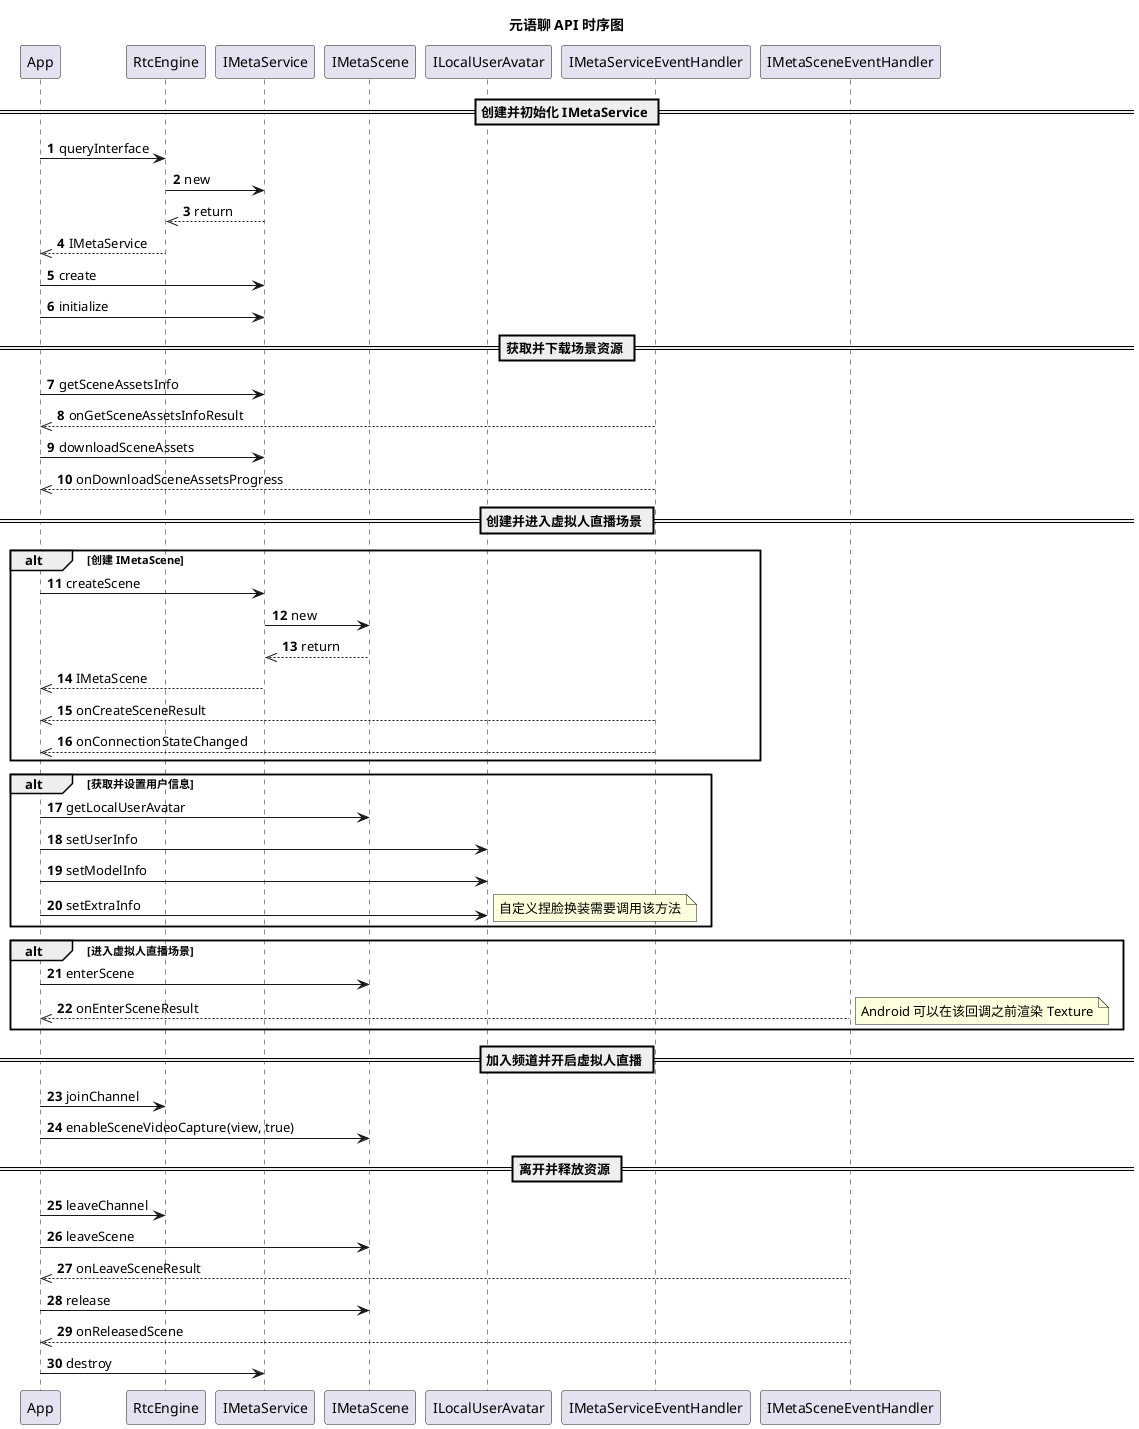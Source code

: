 @startuml
autonumber
title 元语聊 API 时序图
participant "App" as app
participant "RtcEngine" as rtc
participant "IMetaService" as service
participant "IMetaScene" as scene
participant "ILocalUserAvatar" as avatar
participant "IMetaServiceEventHandler" as serviceevent
participant "IMetaSceneEventHandler" as sceneevent
== 创建并初始化 IMetaService ==
app -> rtc: queryInterface
rtc -> service: new
service -->> rtc: return
rtc -->> app: IMetaService
app -> service: create
app -> service: initialize
== 获取并下载场景资源 ==
app -> service: getSceneAssetsInfo
serviceevent -->> app: onGetSceneAssetsInfoResult
app -> service: downloadSceneAssets
serviceevent -->> app: onDownloadSceneAssetsProgress
== 创建并进入虚拟人直播场景 ==
alt 创建 IMetaScene
app -> service: createScene
service -> scene: new
scene -->> service: return
service -->> app: IMetaScene
serviceevent -->> app: onCreateSceneResult
serviceevent -->> app: onConnectionStateChanged
end
alt 获取并设置用户信息
app -> scene: getLocalUserAvatar
app -> avatar: setUserInfo
app -> avatar: setModelInfo
app -> avatar: setExtraInfo
note right
自定义捏脸换装需要调用该方法
end note
end
alt 进入虚拟人直播场景
app -> scene: enterScene
sceneevent -->> app: onEnterSceneResult
note right
Android 可以在该回调之前渲染 Texture
end note
end
== 加入频道并开启虚拟人直播 ==
app -> rtc: joinChannel
app -> scene: enableSceneVideoCapture(view, true)
== 离开并释放资源 ==
app -> rtc: leaveChannel
app -> scene: leaveScene
sceneevent -->> app: onLeaveSceneResult
app -> scene: release
sceneevent -->> app: onReleasedScene
app -> service: destroy
@enduml